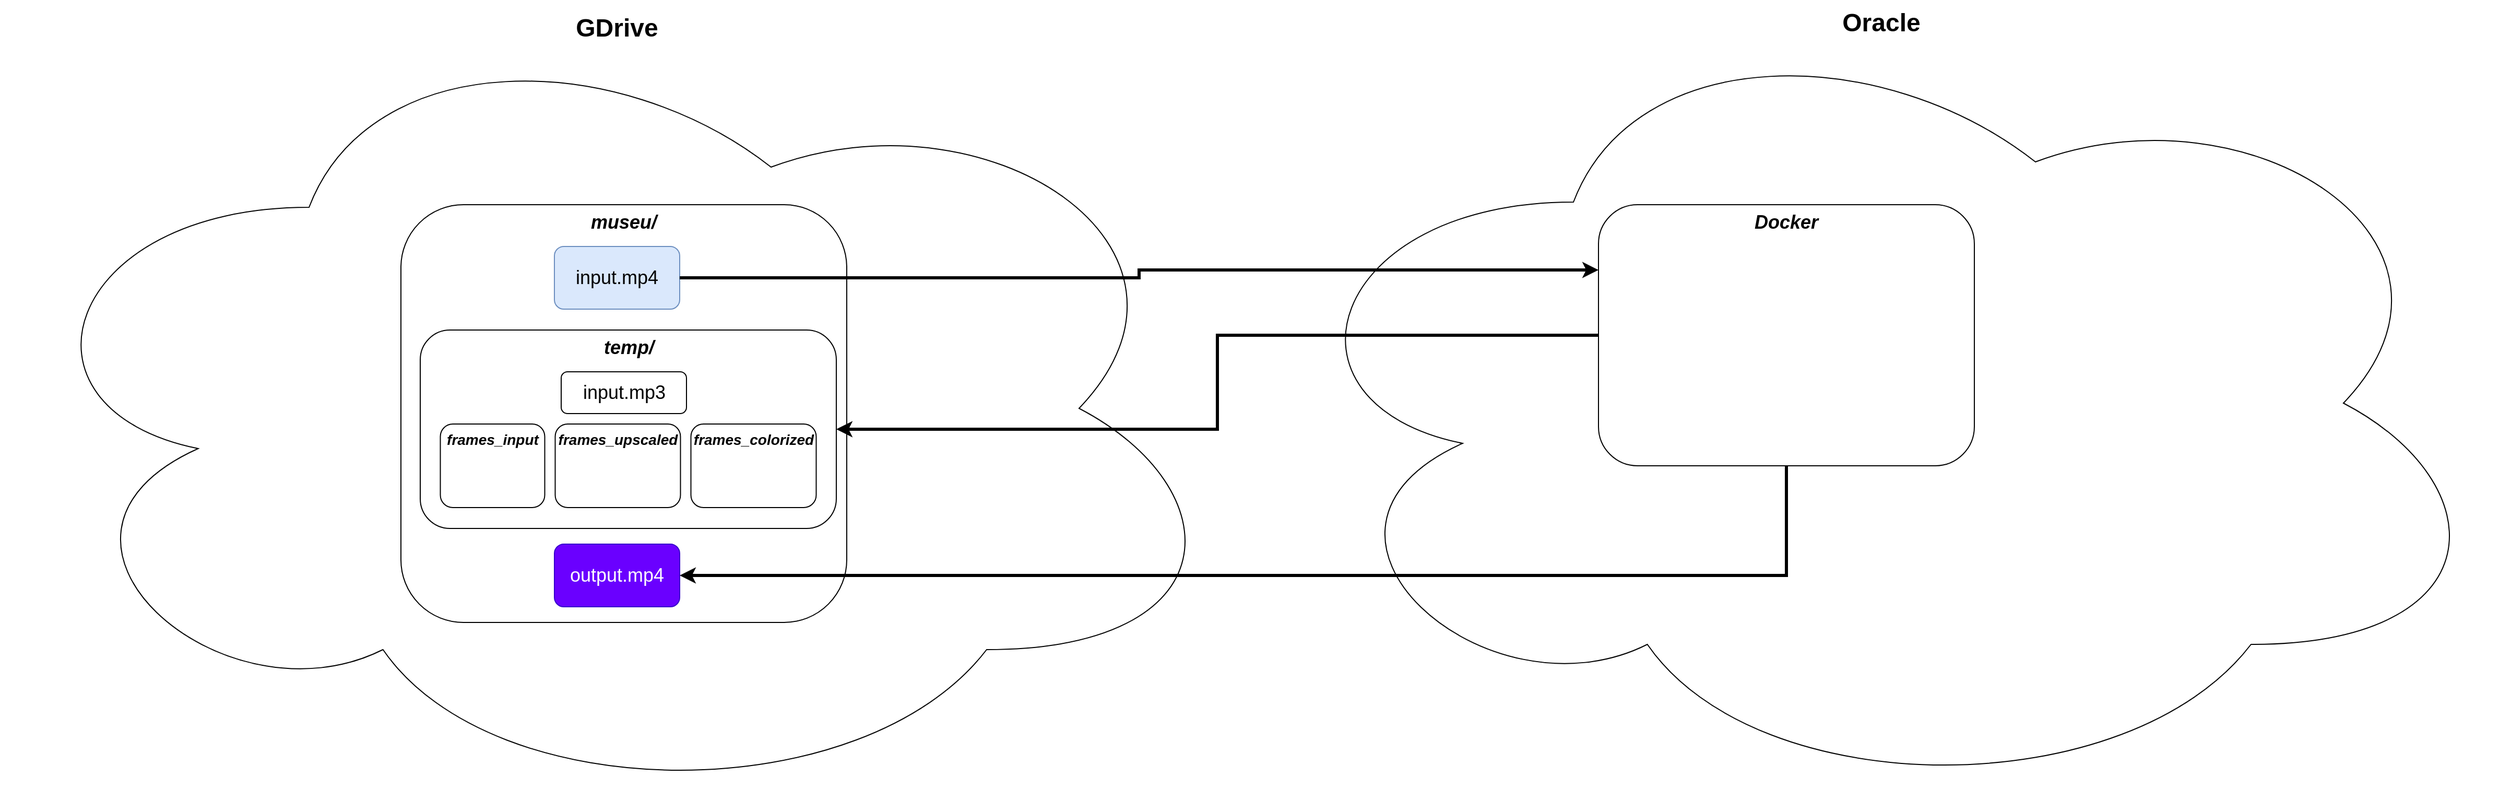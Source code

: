 <mxfile version="20.4.0" type="github">
  <diagram id="3Fv5NhjtqIWBbp0A9UoZ" name="Página-1">
    <mxGraphModel dx="1640" dy="1165" grid="1" gridSize="10" guides="1" tooltips="1" connect="1" arrows="1" fold="1" page="1" pageScale="1" pageWidth="827" pageHeight="1169" math="0" shadow="0">
      <root>
        <mxCell id="0" />
        <mxCell id="1" parent="0" />
        <mxCell id="Gr2G1NVsENSNUCY83yur-3" value="GDrive" style="ellipse;shape=cloud;whiteSpace=wrap;html=1;rounded=1;fontSize=24;horizontal=1;verticalAlign=top;fontStyle=1" vertex="1" parent="1">
          <mxGeometry x="30" y="70" width="1180" height="770" as="geometry" />
        </mxCell>
        <mxCell id="Gr2G1NVsENSNUCY83yur-1" value="museu/" style="whiteSpace=wrap;html=1;rounded=1;verticalAlign=top;fontSize=18;fontStyle=3" vertex="1" parent="1">
          <mxGeometry x="413" y="260" width="427" height="400" as="geometry" />
        </mxCell>
        <mxCell id="Gr2G1NVsENSNUCY83yur-2" value="input.mp4" style="rounded=1;whiteSpace=wrap;html=1;fontSize=18;fillColor=#dae8fc;strokeColor=#6c8ebf;" vertex="1" parent="1">
          <mxGeometry x="560" y="300" width="120" height="60" as="geometry" />
        </mxCell>
        <mxCell id="Gr2G1NVsENSNUCY83yur-4" value="temp/" style="whiteSpace=wrap;html=1;rounded=1;verticalAlign=top;fontSize=18;fontStyle=3" vertex="1" parent="1">
          <mxGeometry x="431.5" y="380" width="398.5" height="190" as="geometry" />
        </mxCell>
        <mxCell id="Gr2G1NVsENSNUCY83yur-5" value="frames_input" style="whiteSpace=wrap;html=1;rounded=1;verticalAlign=top;fontSize=14;fontStyle=3" vertex="1" parent="1">
          <mxGeometry x="450.75" y="470" width="100" height="80" as="geometry" />
        </mxCell>
        <mxCell id="Gr2G1NVsENSNUCY83yur-6" value="frames_upscaled" style="whiteSpace=wrap;html=1;rounded=1;verticalAlign=top;fontSize=14;fontStyle=3" vertex="1" parent="1">
          <mxGeometry x="560.75" y="470" width="120" height="80" as="geometry" />
        </mxCell>
        <mxCell id="Gr2G1NVsENSNUCY83yur-7" value="frames_colorized" style="whiteSpace=wrap;html=1;rounded=1;verticalAlign=top;fontSize=14;fontStyle=3" vertex="1" parent="1">
          <mxGeometry x="690.75" y="470" width="120" height="80" as="geometry" />
        </mxCell>
        <mxCell id="Gr2G1NVsENSNUCY83yur-8" value="output.mp4" style="rounded=1;whiteSpace=wrap;html=1;fontSize=18;fillColor=#6a00ff;strokeColor=#3700CC;fontColor=#ffffff;" vertex="1" parent="1">
          <mxGeometry x="560" y="585" width="120" height="60" as="geometry" />
        </mxCell>
        <mxCell id="Gr2G1NVsENSNUCY83yur-9" value="Oracle" style="ellipse;shape=cloud;whiteSpace=wrap;html=1;rounded=1;fontSize=24;horizontal=1;verticalAlign=top;fontStyle=1" vertex="1" parent="1">
          <mxGeometry x="1241" y="65" width="1180" height="770" as="geometry" />
        </mxCell>
        <mxCell id="Gr2G1NVsENSNUCY83yur-13" style="edgeStyle=orthogonalEdgeStyle;shape=connector;rounded=0;orthogonalLoop=1;jettySize=auto;html=1;exitX=0;exitY=0.5;exitDx=0;exitDy=0;entryX=1;entryY=0.5;entryDx=0;entryDy=0;labelBackgroundColor=default;strokeColor=default;strokeWidth=3;fontFamily=Helvetica;fontSize=14;fontColor=default;endArrow=classic;" edge="1" parent="1" source="Gr2G1NVsENSNUCY83yur-11" target="Gr2G1NVsENSNUCY83yur-4">
          <mxGeometry relative="1" as="geometry" />
        </mxCell>
        <mxCell id="Gr2G1NVsENSNUCY83yur-14" style="edgeStyle=orthogonalEdgeStyle;shape=connector;rounded=0;orthogonalLoop=1;jettySize=auto;html=1;exitX=0.5;exitY=1;exitDx=0;exitDy=0;entryX=1;entryY=0.5;entryDx=0;entryDy=0;labelBackgroundColor=default;strokeColor=default;strokeWidth=3;fontFamily=Helvetica;fontSize=14;fontColor=default;endArrow=classic;" edge="1" parent="1" source="Gr2G1NVsENSNUCY83yur-11" target="Gr2G1NVsENSNUCY83yur-8">
          <mxGeometry relative="1" as="geometry" />
        </mxCell>
        <mxCell id="Gr2G1NVsENSNUCY83yur-11" value="Docker" style="whiteSpace=wrap;html=1;rounded=1;verticalAlign=top;fontSize=18;fontStyle=3" vertex="1" parent="1">
          <mxGeometry x="1560" y="260" width="360" height="250" as="geometry" />
        </mxCell>
        <mxCell id="Gr2G1NVsENSNUCY83yur-12" style="edgeStyle=orthogonalEdgeStyle;rounded=0;orthogonalLoop=1;jettySize=auto;html=1;entryX=0;entryY=0.25;entryDx=0;entryDy=0;fontSize=14;strokeWidth=3;" edge="1" parent="1" source="Gr2G1NVsENSNUCY83yur-2" target="Gr2G1NVsENSNUCY83yur-11">
          <mxGeometry relative="1" as="geometry" />
        </mxCell>
        <mxCell id="Gr2G1NVsENSNUCY83yur-15" value="input.mp3" style="rounded=1;whiteSpace=wrap;html=1;fontSize=18;" vertex="1" parent="1">
          <mxGeometry x="566.5" y="420" width="120" height="40" as="geometry" />
        </mxCell>
      </root>
    </mxGraphModel>
  </diagram>
</mxfile>
